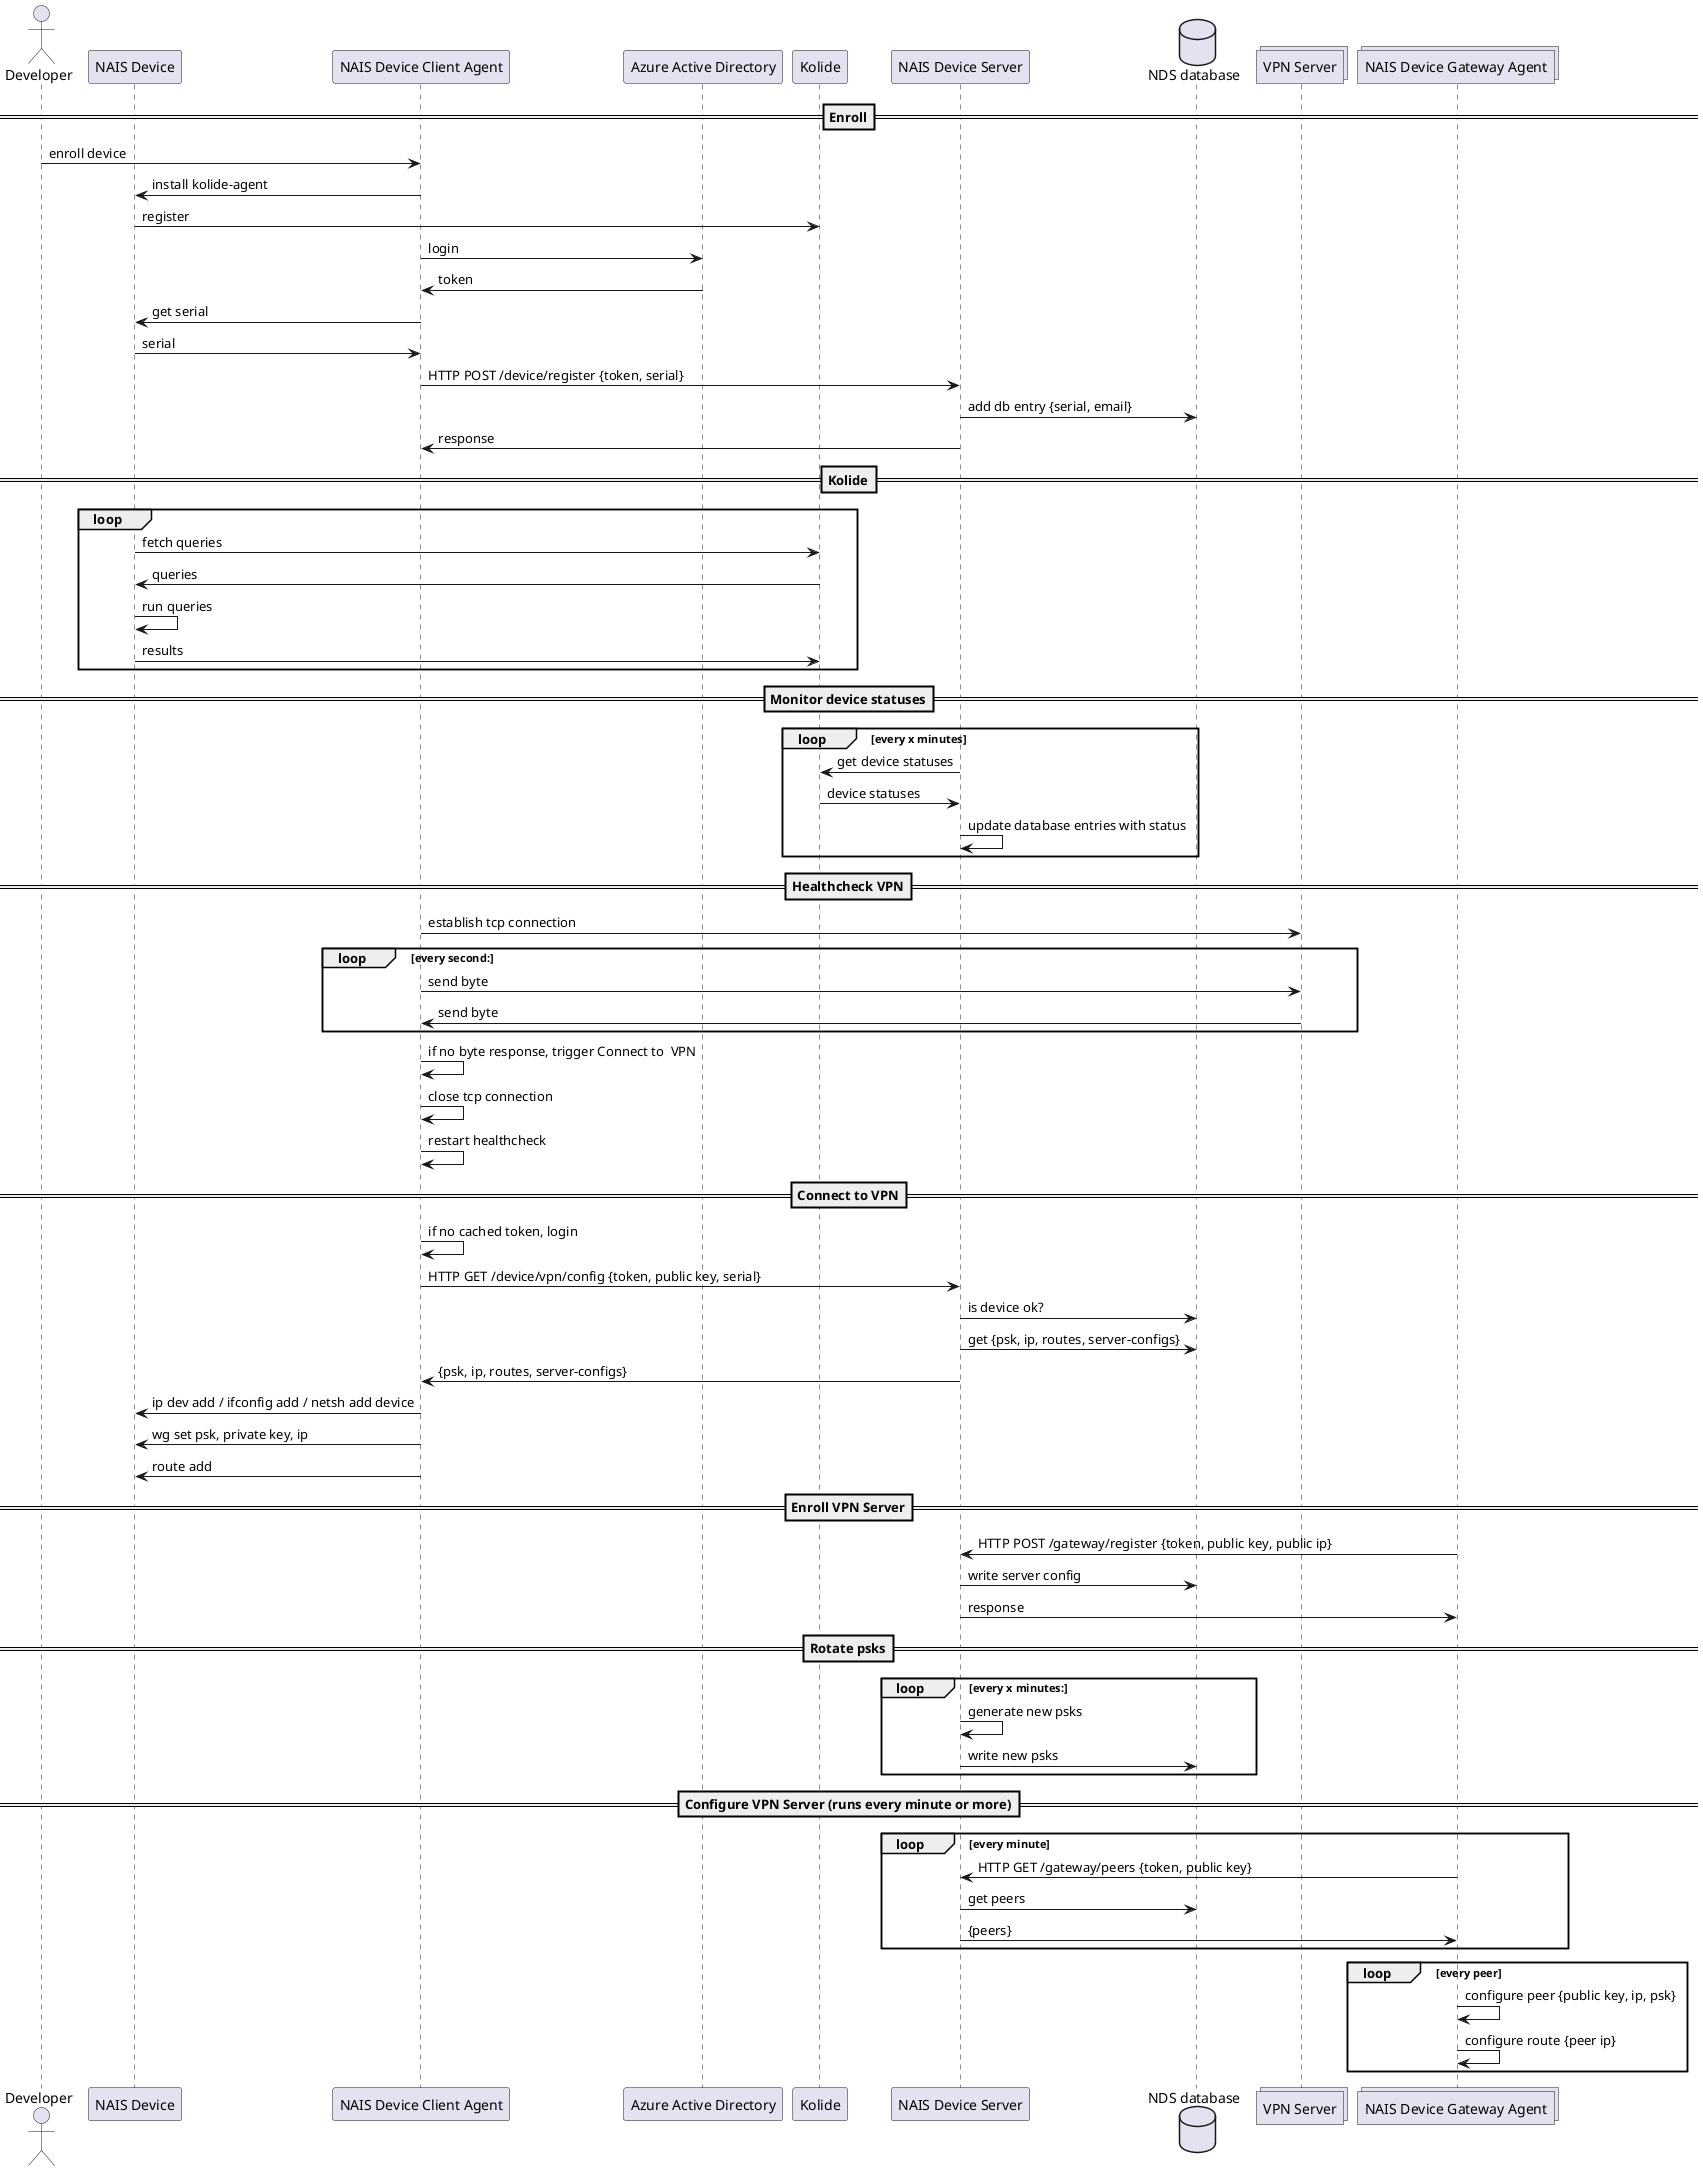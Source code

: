 @startuml component

actor developer as "Developer"
participant device as "NAIS Device"
participant ndca as "NAIS Device Client Agent"
participant aad as "Azure Active Directory"
participant kolide as "Kolide"
participant nds as "NAIS Device Server"
database ndsdb as "NDS database"
collections vpnserver as "VPN Server"
collections ndga as "NAIS Device Gateway Agent"

==Enroll==
developer -> ndca: enroll device
ndca -> device: install kolide-agent
device -> kolide: register
ndca -> aad: login
aad -> ndca: token
ndca -> device: get serial
device -> ndca: serial
ndca -> nds: HTTP POST /device/register {token, serial}
nds -> ndsdb: add db entry {serial, email}
nds -> ndca: response

==Kolide==
loop
    device -> kolide: fetch queries
    kolide -> device: queries
    device -> device: run queries
    device -> kolide: results
end

==Monitor device statuses==
loop every x minutes
   nds -> kolide: get device statuses
   kolide -> nds: device statuses
   nds -> nds: update database entries with status
end

==Healthcheck VPN==
ndca->vpnserver: establish tcp connection
loop every second:
    ndca -> vpnserver: send byte
    vpnserver -> ndca: send byte
end
ndca -> ndca: if no byte response, trigger Connect to  VPN
ndca->ndca: close tcp connection
ndca->ndca: restart healthcheck

==Connect to VPN==
ndca -> ndca: if no cached token, login
ndca -> nds: HTTP GET /device/vpn/config {token, public key, serial}
nds -> ndsdb: is device ok?

nds -> ndsdb: get {psk, ip, routes, server-configs}
nds -> ndca: {psk, ip, routes, server-configs}

ndca -> device: ip dev add / ifconfig add / netsh add device
ndca -> device: wg set psk, private key, ip
ndca -> device: route add

==Enroll VPN Server==
ndga -> nds: HTTP POST /gateway/register {token, public key, public ip}
nds -> ndsdb: write server config
nds -> ndga: response

==Rotate psks==
loop every x minutes:
    nds -> nds: generate new psks
    nds -> ndsdb: write new psks
end

==Configure VPN Server (runs every minute or more)==
loop every minute
    ndga -> nds: HTTP GET /gateway/peers {token, public key}
    nds -> ndsdb: get peers
    nds -> ndga: {peers}
end

loop every peer
    ndga -> ndga: configure peer {public key, ip, psk}
    ndga -> ndga: configure route {peer ip}
end

@enduml
